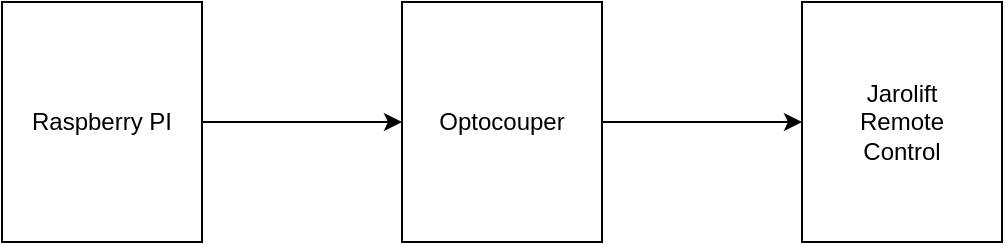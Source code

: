 <mxfile version="13.0.5" type="github">
  <diagram id="BG4hHCraEbVU9aoU92x2" name="Page-1">
    <mxGraphModel dx="1042" dy="793" grid="1" gridSize="10" guides="1" tooltips="1" connect="1" arrows="1" fold="1" page="1" pageScale="1" pageWidth="850" pageHeight="1100" math="0" shadow="0">
      <root>
        <mxCell id="0" />
        <mxCell id="1" parent="0" />
        <mxCell id="Z91ywrtY8EX-kW2qAht5-5" value="Raspberry PI" style="rounded=0;whiteSpace=wrap;html=1;" vertex="1" parent="1">
          <mxGeometry x="200" y="280" width="100" height="120" as="geometry" />
        </mxCell>
        <mxCell id="Z91ywrtY8EX-kW2qAht5-6" value="Optocouper" style="rounded=0;whiteSpace=wrap;html=1;" vertex="1" parent="1">
          <mxGeometry x="400" y="280" width="100" height="120" as="geometry" />
        </mxCell>
        <mxCell id="Z91ywrtY8EX-kW2qAht5-7" value="&lt;div&gt;Jarolift&lt;/div&gt;&lt;div&gt;Remote&lt;/div&gt;&lt;div&gt;Control&lt;br&gt;&lt;/div&gt;" style="rounded=0;whiteSpace=wrap;html=1;" vertex="1" parent="1">
          <mxGeometry x="600" y="280" width="100" height="120" as="geometry" />
        </mxCell>
        <mxCell id="Z91ywrtY8EX-kW2qAht5-8" value="" style="endArrow=classic;html=1;entryX=0;entryY=0.5;entryDx=0;entryDy=0;exitX=1;exitY=0.5;exitDx=0;exitDy=0;" edge="1" parent="1" source="Z91ywrtY8EX-kW2qAht5-5" target="Z91ywrtY8EX-kW2qAht5-6">
          <mxGeometry width="50" height="50" relative="1" as="geometry">
            <mxPoint x="400" y="420" as="sourcePoint" />
            <mxPoint x="450" y="370" as="targetPoint" />
          </mxGeometry>
        </mxCell>
        <mxCell id="Z91ywrtY8EX-kW2qAht5-9" value="" style="endArrow=classic;html=1;exitX=1;exitY=0.5;exitDx=0;exitDy=0;" edge="1" parent="1" source="Z91ywrtY8EX-kW2qAht5-6" target="Z91ywrtY8EX-kW2qAht5-7">
          <mxGeometry width="50" height="50" relative="1" as="geometry">
            <mxPoint x="310" y="350" as="sourcePoint" />
            <mxPoint x="410" y="350" as="targetPoint" />
          </mxGeometry>
        </mxCell>
      </root>
    </mxGraphModel>
  </diagram>
</mxfile>
